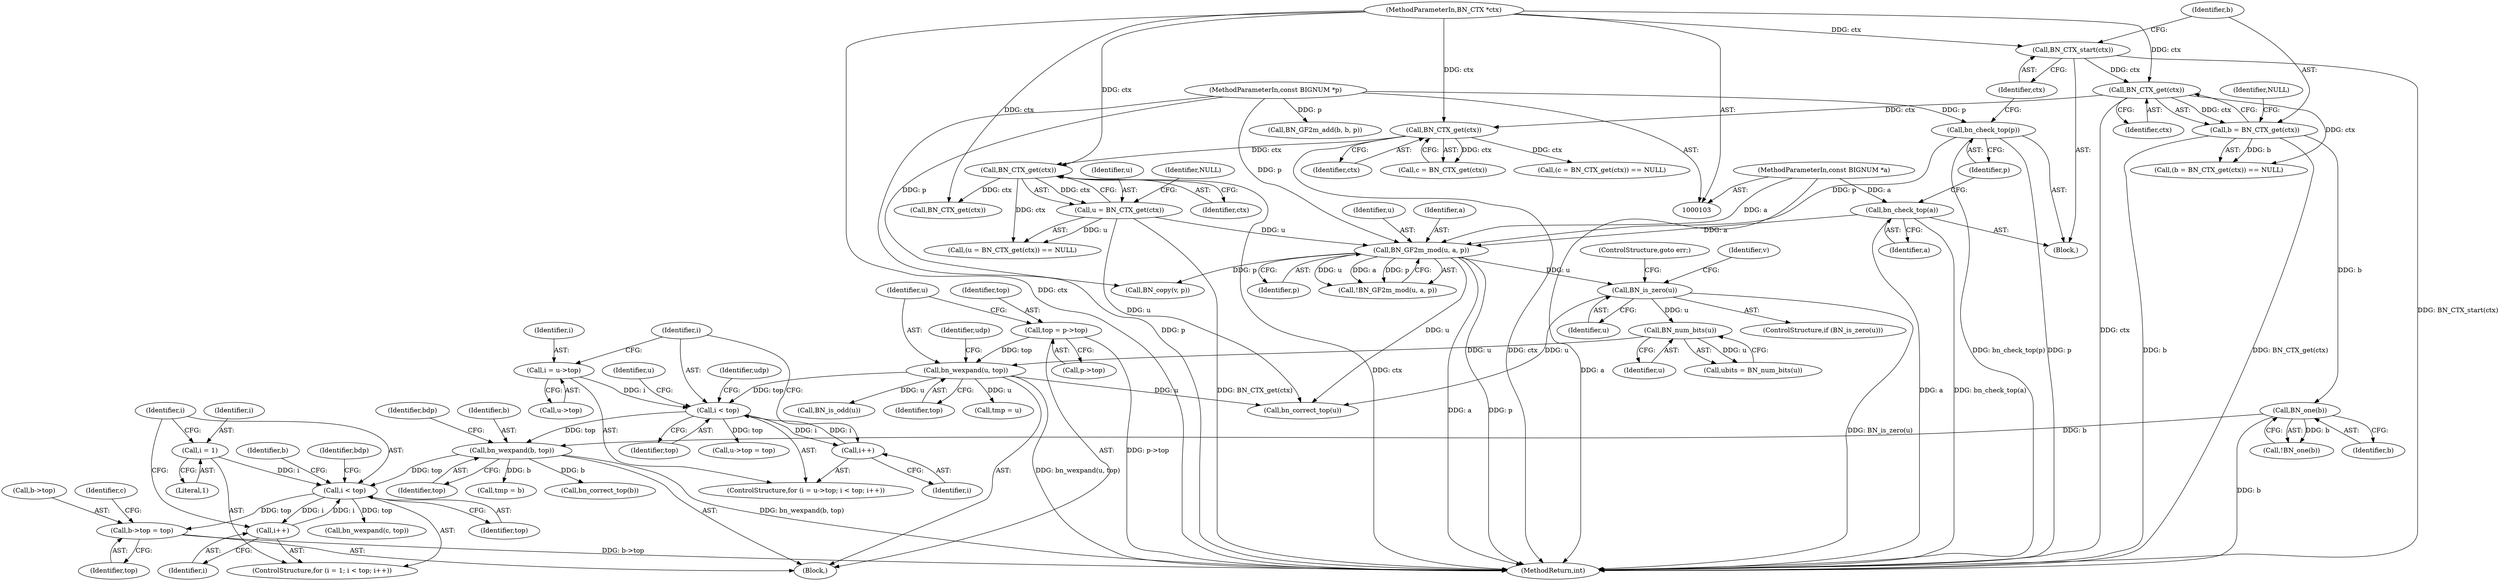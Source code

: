 digraph "0_openssl_4924b37ee01f71ae19c94a8934b80eeb2f677932@pointer" {
"1000266" [label="(Call,b->top = top)"];
"1000256" [label="(Call,i < top)"];
"1000259" [label="(Call,i++)"];
"1000253" [label="(Call,i = 1)"];
"1000239" [label="(Call,bn_wexpand(b, top))"];
"1000184" [label="(Call,BN_one(b))"];
"1000135" [label="(Call,b = BN_CTX_get(ctx))"];
"1000137" [label="(Call,BN_CTX_get(ctx))"];
"1000131" [label="(Call,BN_CTX_start(ctx))"];
"1000107" [label="(MethodParameterIn,BN_CTX *ctx)"];
"1000224" [label="(Call,i < top)"];
"1000227" [label="(Call,i++)"];
"1000219" [label="(Call,i = u->top)"];
"1000210" [label="(Call,bn_wexpand(u, top))"];
"1000193" [label="(Call,BN_num_bits(u))"];
"1000173" [label="(Call,BN_is_zero(u))"];
"1000167" [label="(Call,BN_GF2m_mod(u, a, p))"];
"1000151" [label="(Call,u = BN_CTX_get(ctx))"];
"1000153" [label="(Call,BN_CTX_get(ctx))"];
"1000145" [label="(Call,BN_CTX_get(ctx))"];
"1000127" [label="(Call,bn_check_top(a))"];
"1000105" [label="(MethodParameterIn,const BIGNUM *a)"];
"1000129" [label="(Call,bn_check_top(p))"];
"1000106" [label="(MethodParameterIn,const BIGNUM *p)"];
"1000201" [label="(Call,top = p->top)"];
"1000135" [label="(Call,b = BN_CTX_get(ctx))"];
"1000219" [label="(Call,i = u->top)"];
"1000263" [label="(Identifier,bdp)"];
"1000150" [label="(Call,(u = BN_CTX_get(ctx)) == NULL)"];
"1000272" [label="(Identifier,c)"];
"1000191" [label="(Call,ubits = BN_num_bits(u))"];
"1000655" [label="(MethodReturn,int)"];
"1000161" [label="(Call,BN_CTX_get(ctx))"];
"1000257" [label="(Identifier,i)"];
"1000266" [label="(Call,b->top = top)"];
"1000179" [label="(Identifier,v)"];
"1000107" [label="(MethodParameterIn,BN_CTX *ctx)"];
"1000143" [label="(Call,c = BN_CTX_get(ctx))"];
"1000154" [label="(Identifier,ctx)"];
"1000254" [label="(Identifier,i)"];
"1000134" [label="(Call,(b = BN_CTX_get(ctx)) == NULL)"];
"1000471" [label="(Call,tmp = b)"];
"1000239" [label="(Call,bn_wexpand(b, top))"];
"1000270" [label="(Identifier,top)"];
"1000172" [label="(ControlStructure,if (BN_is_zero(u)))"];
"1000183" [label="(Call,!BN_one(b))"];
"1000212" [label="(Identifier,top)"];
"1000228" [label="(Identifier,i)"];
"1000580" [label="(Call,BN_GF2m_add(b, b, p))"];
"1000185" [label="(Identifier,b)"];
"1000166" [label="(Call,!BN_GF2m_mod(u, a, p))"];
"1000243" [label="(Identifier,bdp)"];
"1000142" [label="(Call,(c = BN_CTX_get(ctx)) == NULL)"];
"1000127" [label="(Call,bn_check_top(a))"];
"1000132" [label="(Identifier,ctx)"];
"1000211" [label="(Identifier,u)"];
"1000203" [label="(Call,p->top)"];
"1000170" [label="(Identifier,p)"];
"1000236" [label="(Identifier,u)"];
"1000167" [label="(Call,BN_GF2m_mod(u, a, p))"];
"1000131" [label="(Call,BN_CTX_start(ctx))"];
"1000174" [label="(Identifier,u)"];
"1000260" [label="(Identifier,i)"];
"1000184" [label="(Call,BN_one(b))"];
"1000151" [label="(Call,u = BN_CTX_get(ctx))"];
"1000259" [label="(Call,i++)"];
"1000139" [label="(Identifier,NULL)"];
"1000221" [label="(Call,u->top)"];
"1000267" [label="(Call,b->top)"];
"1000231" [label="(Identifier,udp)"];
"1000268" [label="(Identifier,b)"];
"1000240" [label="(Identifier,b)"];
"1000224" [label="(Call,i < top)"];
"1000138" [label="(Identifier,ctx)"];
"1000129" [label="(Call,bn_check_top(p))"];
"1000128" [label="(Identifier,a)"];
"1000225" [label="(Identifier,i)"];
"1000201" [label="(Call,top = p->top)"];
"1000130" [label="(Identifier,p)"];
"1000169" [label="(Identifier,a)"];
"1000256" [label="(Call,i < top)"];
"1000136" [label="(Identifier,b)"];
"1000168" [label="(Identifier,u)"];
"1000648" [label="(Call,bn_correct_top(u))"];
"1000188" [label="(Block,)"];
"1000220" [label="(Identifier,i)"];
"1000153" [label="(Call,BN_CTX_get(ctx))"];
"1000218" [label="(ControlStructure,for (i = u->top; i < top; i++))"];
"1000253" [label="(Call,i = 1)"];
"1000137" [label="(Call,BN_CTX_get(ctx))"];
"1000234" [label="(Call,u->top = top)"];
"1000202" [label="(Identifier,top)"];
"1000146" [label="(Identifier,ctx)"];
"1000175" [label="(ControlStructure,goto err;)"];
"1000554" [label="(Call,bn_correct_top(b))"];
"1000155" [label="(Identifier,NULL)"];
"1000194" [label="(Identifier,u)"];
"1000271" [label="(Call,bn_wexpand(c, top))"];
"1000108" [label="(Block,)"];
"1000214" [label="(Identifier,udp)"];
"1000210" [label="(Call,bn_wexpand(u, top))"];
"1000258" [label="(Identifier,top)"];
"1000178" [label="(Call,BN_copy(v, p))"];
"1000462" [label="(Call,tmp = u)"];
"1000173" [label="(Call,BN_is_zero(u))"];
"1000241" [label="(Identifier,top)"];
"1000227" [label="(Call,i++)"];
"1000145" [label="(Call,BN_CTX_get(ctx))"];
"1000193" [label="(Call,BN_num_bits(u))"];
"1000105" [label="(MethodParameterIn,const BIGNUM *a)"];
"1000561" [label="(Call,BN_is_odd(u))"];
"1000252" [label="(ControlStructure,for (i = 1; i < top; i++))"];
"1000152" [label="(Identifier,u)"];
"1000106" [label="(MethodParameterIn,const BIGNUM *p)"];
"1000226" [label="(Identifier,top)"];
"1000255" [label="(Literal,1)"];
"1000266" -> "1000188"  [label="AST: "];
"1000266" -> "1000270"  [label="CFG: "];
"1000267" -> "1000266"  [label="AST: "];
"1000270" -> "1000266"  [label="AST: "];
"1000272" -> "1000266"  [label="CFG: "];
"1000266" -> "1000655"  [label="DDG: b->top"];
"1000256" -> "1000266"  [label="DDG: top"];
"1000256" -> "1000252"  [label="AST: "];
"1000256" -> "1000258"  [label="CFG: "];
"1000257" -> "1000256"  [label="AST: "];
"1000258" -> "1000256"  [label="AST: "];
"1000263" -> "1000256"  [label="CFG: "];
"1000268" -> "1000256"  [label="CFG: "];
"1000259" -> "1000256"  [label="DDG: i"];
"1000253" -> "1000256"  [label="DDG: i"];
"1000239" -> "1000256"  [label="DDG: top"];
"1000256" -> "1000259"  [label="DDG: i"];
"1000256" -> "1000271"  [label="DDG: top"];
"1000259" -> "1000252"  [label="AST: "];
"1000259" -> "1000260"  [label="CFG: "];
"1000260" -> "1000259"  [label="AST: "];
"1000257" -> "1000259"  [label="CFG: "];
"1000253" -> "1000252"  [label="AST: "];
"1000253" -> "1000255"  [label="CFG: "];
"1000254" -> "1000253"  [label="AST: "];
"1000255" -> "1000253"  [label="AST: "];
"1000257" -> "1000253"  [label="CFG: "];
"1000239" -> "1000188"  [label="AST: "];
"1000239" -> "1000241"  [label="CFG: "];
"1000240" -> "1000239"  [label="AST: "];
"1000241" -> "1000239"  [label="AST: "];
"1000243" -> "1000239"  [label="CFG: "];
"1000239" -> "1000655"  [label="DDG: bn_wexpand(b, top)"];
"1000184" -> "1000239"  [label="DDG: b"];
"1000224" -> "1000239"  [label="DDG: top"];
"1000239" -> "1000471"  [label="DDG: b"];
"1000239" -> "1000554"  [label="DDG: b"];
"1000184" -> "1000183"  [label="AST: "];
"1000184" -> "1000185"  [label="CFG: "];
"1000185" -> "1000184"  [label="AST: "];
"1000183" -> "1000184"  [label="CFG: "];
"1000184" -> "1000655"  [label="DDG: b"];
"1000184" -> "1000183"  [label="DDG: b"];
"1000135" -> "1000184"  [label="DDG: b"];
"1000135" -> "1000134"  [label="AST: "];
"1000135" -> "1000137"  [label="CFG: "];
"1000136" -> "1000135"  [label="AST: "];
"1000137" -> "1000135"  [label="AST: "];
"1000139" -> "1000135"  [label="CFG: "];
"1000135" -> "1000655"  [label="DDG: b"];
"1000135" -> "1000655"  [label="DDG: BN_CTX_get(ctx)"];
"1000135" -> "1000134"  [label="DDG: b"];
"1000137" -> "1000135"  [label="DDG: ctx"];
"1000137" -> "1000138"  [label="CFG: "];
"1000138" -> "1000137"  [label="AST: "];
"1000137" -> "1000655"  [label="DDG: ctx"];
"1000137" -> "1000134"  [label="DDG: ctx"];
"1000131" -> "1000137"  [label="DDG: ctx"];
"1000107" -> "1000137"  [label="DDG: ctx"];
"1000137" -> "1000145"  [label="DDG: ctx"];
"1000131" -> "1000108"  [label="AST: "];
"1000131" -> "1000132"  [label="CFG: "];
"1000132" -> "1000131"  [label="AST: "];
"1000136" -> "1000131"  [label="CFG: "];
"1000131" -> "1000655"  [label="DDG: BN_CTX_start(ctx)"];
"1000107" -> "1000131"  [label="DDG: ctx"];
"1000107" -> "1000103"  [label="AST: "];
"1000107" -> "1000655"  [label="DDG: ctx"];
"1000107" -> "1000145"  [label="DDG: ctx"];
"1000107" -> "1000153"  [label="DDG: ctx"];
"1000107" -> "1000161"  [label="DDG: ctx"];
"1000224" -> "1000218"  [label="AST: "];
"1000224" -> "1000226"  [label="CFG: "];
"1000225" -> "1000224"  [label="AST: "];
"1000226" -> "1000224"  [label="AST: "];
"1000231" -> "1000224"  [label="CFG: "];
"1000236" -> "1000224"  [label="CFG: "];
"1000227" -> "1000224"  [label="DDG: i"];
"1000219" -> "1000224"  [label="DDG: i"];
"1000210" -> "1000224"  [label="DDG: top"];
"1000224" -> "1000227"  [label="DDG: i"];
"1000224" -> "1000234"  [label="DDG: top"];
"1000227" -> "1000218"  [label="AST: "];
"1000227" -> "1000228"  [label="CFG: "];
"1000228" -> "1000227"  [label="AST: "];
"1000225" -> "1000227"  [label="CFG: "];
"1000219" -> "1000218"  [label="AST: "];
"1000219" -> "1000221"  [label="CFG: "];
"1000220" -> "1000219"  [label="AST: "];
"1000221" -> "1000219"  [label="AST: "];
"1000225" -> "1000219"  [label="CFG: "];
"1000210" -> "1000188"  [label="AST: "];
"1000210" -> "1000212"  [label="CFG: "];
"1000211" -> "1000210"  [label="AST: "];
"1000212" -> "1000210"  [label="AST: "];
"1000214" -> "1000210"  [label="CFG: "];
"1000210" -> "1000655"  [label="DDG: bn_wexpand(u, top)"];
"1000193" -> "1000210"  [label="DDG: u"];
"1000201" -> "1000210"  [label="DDG: top"];
"1000210" -> "1000462"  [label="DDG: u"];
"1000210" -> "1000561"  [label="DDG: u"];
"1000210" -> "1000648"  [label="DDG: u"];
"1000193" -> "1000191"  [label="AST: "];
"1000193" -> "1000194"  [label="CFG: "];
"1000194" -> "1000193"  [label="AST: "];
"1000191" -> "1000193"  [label="CFG: "];
"1000193" -> "1000191"  [label="DDG: u"];
"1000173" -> "1000193"  [label="DDG: u"];
"1000173" -> "1000172"  [label="AST: "];
"1000173" -> "1000174"  [label="CFG: "];
"1000174" -> "1000173"  [label="AST: "];
"1000175" -> "1000173"  [label="CFG: "];
"1000179" -> "1000173"  [label="CFG: "];
"1000173" -> "1000655"  [label="DDG: BN_is_zero(u)"];
"1000167" -> "1000173"  [label="DDG: u"];
"1000173" -> "1000648"  [label="DDG: u"];
"1000167" -> "1000166"  [label="AST: "];
"1000167" -> "1000170"  [label="CFG: "];
"1000168" -> "1000167"  [label="AST: "];
"1000169" -> "1000167"  [label="AST: "];
"1000170" -> "1000167"  [label="AST: "];
"1000166" -> "1000167"  [label="CFG: "];
"1000167" -> "1000655"  [label="DDG: a"];
"1000167" -> "1000655"  [label="DDG: p"];
"1000167" -> "1000166"  [label="DDG: u"];
"1000167" -> "1000166"  [label="DDG: a"];
"1000167" -> "1000166"  [label="DDG: p"];
"1000151" -> "1000167"  [label="DDG: u"];
"1000127" -> "1000167"  [label="DDG: a"];
"1000105" -> "1000167"  [label="DDG: a"];
"1000129" -> "1000167"  [label="DDG: p"];
"1000106" -> "1000167"  [label="DDG: p"];
"1000167" -> "1000178"  [label="DDG: p"];
"1000167" -> "1000648"  [label="DDG: u"];
"1000151" -> "1000150"  [label="AST: "];
"1000151" -> "1000153"  [label="CFG: "];
"1000152" -> "1000151"  [label="AST: "];
"1000153" -> "1000151"  [label="AST: "];
"1000155" -> "1000151"  [label="CFG: "];
"1000151" -> "1000655"  [label="DDG: BN_CTX_get(ctx)"];
"1000151" -> "1000150"  [label="DDG: u"];
"1000153" -> "1000151"  [label="DDG: ctx"];
"1000151" -> "1000648"  [label="DDG: u"];
"1000153" -> "1000154"  [label="CFG: "];
"1000154" -> "1000153"  [label="AST: "];
"1000153" -> "1000655"  [label="DDG: ctx"];
"1000153" -> "1000150"  [label="DDG: ctx"];
"1000145" -> "1000153"  [label="DDG: ctx"];
"1000153" -> "1000161"  [label="DDG: ctx"];
"1000145" -> "1000143"  [label="AST: "];
"1000145" -> "1000146"  [label="CFG: "];
"1000146" -> "1000145"  [label="AST: "];
"1000143" -> "1000145"  [label="CFG: "];
"1000145" -> "1000655"  [label="DDG: ctx"];
"1000145" -> "1000142"  [label="DDG: ctx"];
"1000145" -> "1000143"  [label="DDG: ctx"];
"1000127" -> "1000108"  [label="AST: "];
"1000127" -> "1000128"  [label="CFG: "];
"1000128" -> "1000127"  [label="AST: "];
"1000130" -> "1000127"  [label="CFG: "];
"1000127" -> "1000655"  [label="DDG: bn_check_top(a)"];
"1000127" -> "1000655"  [label="DDG: a"];
"1000105" -> "1000127"  [label="DDG: a"];
"1000105" -> "1000103"  [label="AST: "];
"1000105" -> "1000655"  [label="DDG: a"];
"1000129" -> "1000108"  [label="AST: "];
"1000129" -> "1000130"  [label="CFG: "];
"1000130" -> "1000129"  [label="AST: "];
"1000132" -> "1000129"  [label="CFG: "];
"1000129" -> "1000655"  [label="DDG: p"];
"1000129" -> "1000655"  [label="DDG: bn_check_top(p)"];
"1000106" -> "1000129"  [label="DDG: p"];
"1000106" -> "1000103"  [label="AST: "];
"1000106" -> "1000655"  [label="DDG: p"];
"1000106" -> "1000178"  [label="DDG: p"];
"1000106" -> "1000580"  [label="DDG: p"];
"1000201" -> "1000188"  [label="AST: "];
"1000201" -> "1000203"  [label="CFG: "];
"1000202" -> "1000201"  [label="AST: "];
"1000203" -> "1000201"  [label="AST: "];
"1000211" -> "1000201"  [label="CFG: "];
"1000201" -> "1000655"  [label="DDG: p->top"];
}
